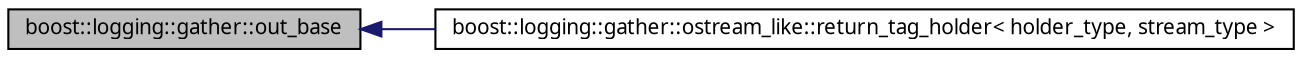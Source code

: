digraph G
{
  edge [fontname="FreeSans.ttf",fontsize=10,labelfontname="FreeSans.ttf",labelfontsize=10];
  node [fontname="FreeSans.ttf",fontsize=10,shape=record];
  rankdir=LR;
  Node1 [label="boost::logging::gather::out_base",height=0.2,width=0.4,color="black", fillcolor="grey75", style="filled" fontcolor="black"];
  Node1 -> Node2 [dir=back,color="midnightblue",fontsize=10,style="solid",fontname="FreeSans.ttf"];
  Node2 [label="boost::logging::gather::ostream_like::return_tag_holder\< holder_type, stream_type \>",height=0.2,width=0.4,color="black", fillcolor="white", style="filled",URL="$structboost_1_1logging_1_1gather_1_1ostream__like_1_1return__tag__holder.html",tooltip="Returns a tag holder."];
}
